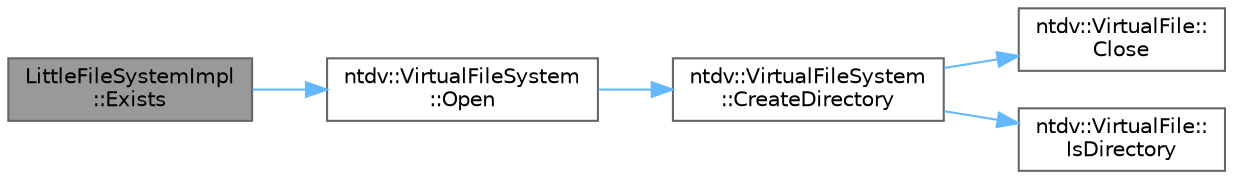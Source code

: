 digraph "LittleFileSystemImpl::Exists"
{
 // LATEX_PDF_SIZE
  bgcolor="transparent";
  edge [fontname=Helvetica,fontsize=10,labelfontname=Helvetica,labelfontsize=10];
  node [fontname=Helvetica,fontsize=10,shape=box,height=0.2,width=0.4];
  rankdir="LR";
  Node1 [id="Node000001",label="LittleFileSystemImpl\l::Exists",height=0.2,width=0.4,color="gray40", fillcolor="grey60", style="filled", fontcolor="black",tooltip=" "];
  Node1 -> Node2 [id="edge1_Node000001_Node000002",color="steelblue1",style="solid",tooltip=" "];
  Node2 [id="Node000002",label="ntdv::VirtualFileSystem\l::Open",height=0.2,width=0.4,color="grey40", fillcolor="white", style="filled",URL="$classntdv_1_1_virtual_file_system.html#a77c66b57f03a3c32e13ae86ceed5ecea",tooltip=" "];
  Node2 -> Node3 [id="edge2_Node000002_Node000003",color="steelblue1",style="solid",tooltip=" "];
  Node3 [id="Node000003",label="ntdv::VirtualFileSystem\l::CreateDirectory",height=0.2,width=0.4,color="grey40", fillcolor="white", style="filled",URL="$classntdv_1_1_virtual_file_system.html#a129b16720b975b33c4a15f9c26d5b60c",tooltip=" "];
  Node3 -> Node4 [id="edge3_Node000003_Node000004",color="steelblue1",style="solid",tooltip=" "];
  Node4 [id="Node000004",label="ntdv::VirtualFile::\lClose",height=0.2,width=0.4,color="grey40", fillcolor="white", style="filled",URL="$classntdv_1_1_virtual_file.html#a0596a64b4c59947b14bbc08147280a92",tooltip=" "];
  Node3 -> Node5 [id="edge4_Node000003_Node000005",color="steelblue1",style="solid",tooltip=" "];
  Node5 [id="Node000005",label="ntdv::VirtualFile::\lIsDirectory",height=0.2,width=0.4,color="grey40", fillcolor="white", style="filled",URL="$classntdv_1_1_virtual_file.html#a88db04bf20f2301ba88ee4b0439bdfe7",tooltip=" "];
}
